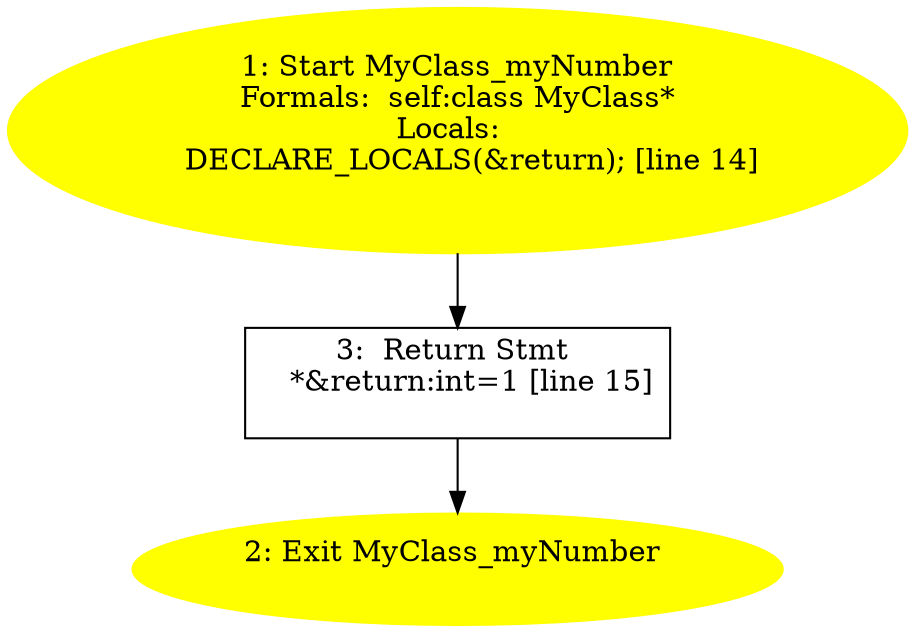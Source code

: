 /* @generated */
digraph iCFG {
"MyClass_myNumberinstance.924ab8189698bab028a430bf1d2667d8_1" [label="1: Start MyClass_myNumber\nFormals:  self:class MyClass*\nLocals:  \n   DECLARE_LOCALS(&return); [line 14]\n " color=yellow style=filled]
	

	 "MyClass_myNumberinstance.924ab8189698bab028a430bf1d2667d8_1" -> "MyClass_myNumberinstance.924ab8189698bab028a430bf1d2667d8_3" ;
"MyClass_myNumberinstance.924ab8189698bab028a430bf1d2667d8_2" [label="2: Exit MyClass_myNumber \n  " color=yellow style=filled]
	

"MyClass_myNumberinstance.924ab8189698bab028a430bf1d2667d8_3" [label="3:  Return Stmt \n   *&return:int=1 [line 15]\n " shape="box"]
	

	 "MyClass_myNumberinstance.924ab8189698bab028a430bf1d2667d8_3" -> "MyClass_myNumberinstance.924ab8189698bab028a430bf1d2667d8_2" ;
}
